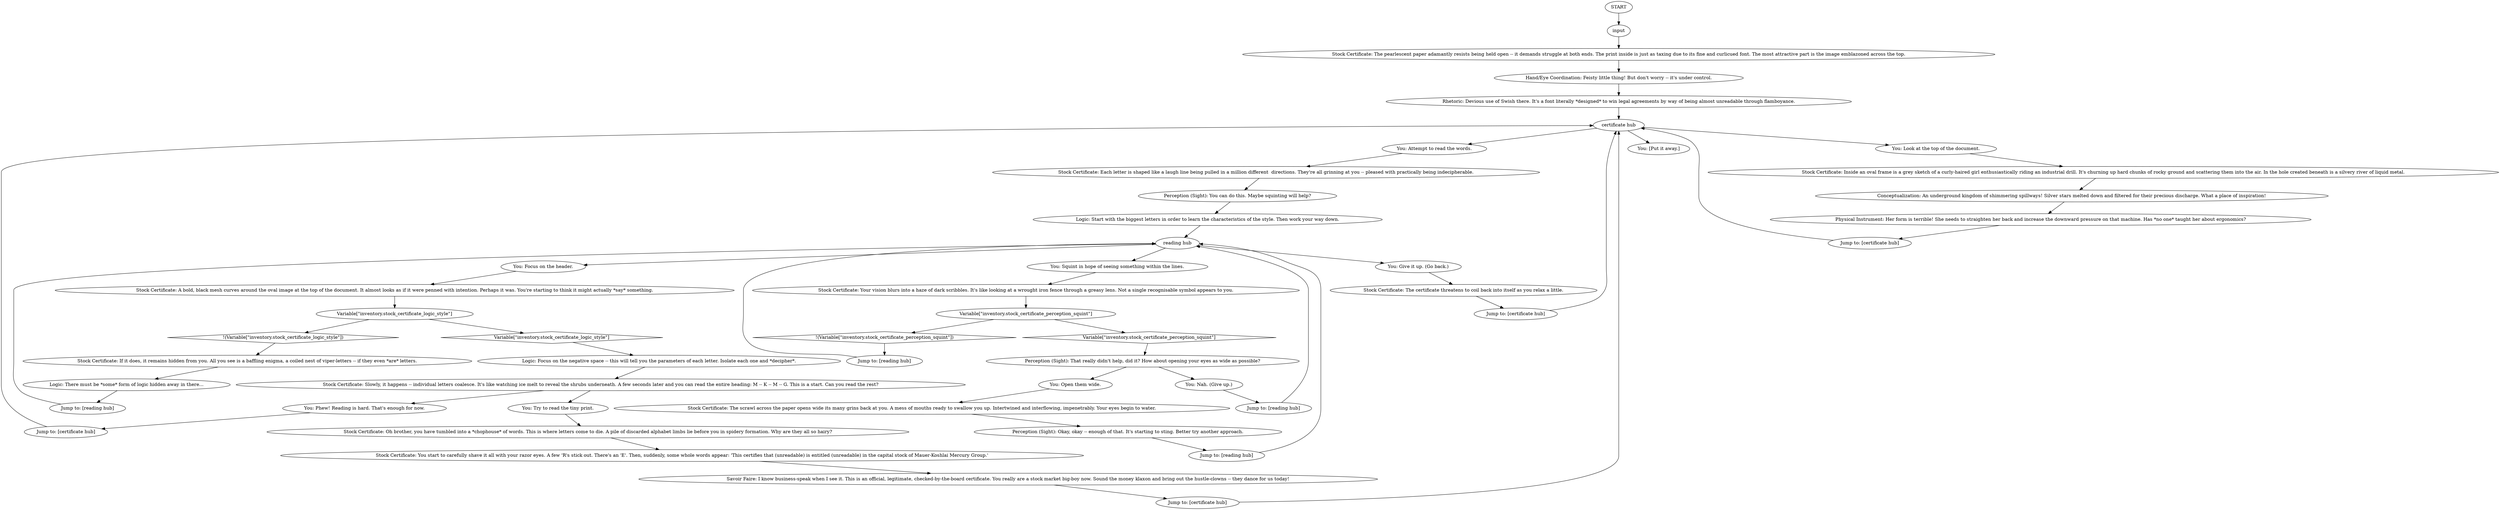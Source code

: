 # INVENTORY / STOCK CERTIFICATE
# Read the Stock Certificate traded with MRLBG
# ==================================================
digraph G {
	  0 [label="START"];
	  1 [label="input"];
	  3 [label="Stock Certificate: The scrawl across the paper opens wide its many grins back at you. A mess of mouths ready to swallow you up. Intertwined and interflowing, impenetrably. Your eyes begin to water."];
	  4 [label="Logic: Focus on the negative space -- this will tell you the parameters of each letter. Isolate each one and *decipher*."];
	  5 [label="Hand/Eye Coordination: Feisty little thing! But don't worry -- it's under control."];
	  6 [label="Variable[\"inventory.stock_certificate_perception_squint\"]"];
	  7 [label="Variable[\"inventory.stock_certificate_perception_squint\"]", shape=diamond];
	  8 [label="!(Variable[\"inventory.stock_certificate_perception_squint\"])", shape=diamond];
	  9 [label="Rhetoric: Devious use of Swish there. It's a font literally *designed* to win legal agreements by way of being almost unreadable through flamboyance."];
	  10 [label="Jump to: [certificate hub]"];
	  11 [label="certificate hub"];
	  12 [label="Variable[\"inventory.stock_certificate_logic_style\"]"];
	  13 [label="Variable[\"inventory.stock_certificate_logic_style\"]", shape=diamond];
	  14 [label="!(Variable[\"inventory.stock_certificate_logic_style\"])", shape=diamond];
	  15 [label="reading hub"];
	  16 [label="Perception (Sight): You can do this. Maybe squinting will help?"];
	  17 [label="Stock Certificate: Each letter is shaped like a laugh line being pulled in a million different  directions. They're all grinning at you -- pleased with practically being indecipherable."];
	  18 [label="You: Focus on the header."];
	  19 [label="Jump to: [reading hub]"];
	  20 [label="Stock Certificate: A bold, black mesh curves around the oval image at the top of the document. It almost looks as if it were penned with intention. Perhaps it was. You're starting to think it might actually *say* something."];
	  21 [label="Stock Certificate: Slowly, it happens -- individual letters coalesce. It's like watching ice melt to reveal the shrubs underneath. A few seconds later and you can read the entire heading: M -- K -- M -- G. This is a start. Can you read the rest?"];
	  22 [label="You: Phew! Reading is hard. That's enough for now."];
	  23 [label="Stock Certificate: Oh brother, you have tumbled into a *chophouse* of words. This is where letters come to die. A pile of discarded alphabet limbs lie before you in spidery formation. Why are they all so hairy?"];
	  24 [label="You: [Put it away.]"];
	  25 [label="Stock Certificate: The certificate threatens to coil back into itself as you relax a little."];
	  26 [label="Stock Certificate: You start to carefully shave it all with your razor eyes. A few 'R's stick out. There's an 'E'. Then, suddenly, some whole words appear: 'This certifies that (unreadable) is entitled (unreadable) in the capital stock of Mauer-Koshlai Mercury Group.'"];
	  27 [label="You: Look at the top of the document."];
	  28 [label="You: Attempt to read the words."];
	  29 [label="Stock Certificate: Your vision blurs into a haze of dark scribbles. It's like looking at a wrought iron fence through a greasy lens. Not a single recognisable symbol appears to you."];
	  30 [label="Perception (Sight): That really didn't help, did it? How about opening your eyes as wide as possible?"];
	  31 [label="Logic: Start with the biggest letters in order to learn the characteristics of the style. Then work your way down."];
	  32 [label="Jump to: [certificate hub]"];
	  33 [label="You: Open them wide."];
	  34 [label="Savoir Faire: I know business-speak when I see it. This is an official, legitimate, checked-by-the-board certificate. You really are a stock market big-boy now. Sound the money klaxon and bring out the hustle-clowns -- they dance for us today!"];
	  35 [label="Conceptualization: An underground kingdom of shimmering spillways! Silver stars melted down and filtered for their precious discharge. What a place of inspiration!"];
	  36 [label="Logic: There must be *some* form of logic hidden away in there..."];
	  37 [label="Jump to: [reading hub]"];
	  38 [label="Jump to: [reading hub]"];
	  39 [label="Jump to: [certificate hub]"];
	  40 [label="Stock Certificate: The pearlescent paper adamantly resists being held open -- it demands struggle at both ends. The print inside is just as taxing due to its fine and curlicued font. The most attractive part is the image emblazoned across the top."];
	  41 [label="You: Squint in hope of seeing something within the lines."];
	  42 [label="You: Give it up. (Go back.)"];
	  43 [label="You: Nah. (Give up.)"];
	  44 [label="Jump to: [reading hub]"];
	  45 [label="Perception (Sight): Okay, okay -- enough of that. It's starting to sting. Better try another approach."];
	  46 [label="Physical Instrument: Her form is terrible! She needs to straighten her back and increase the downward pressure on that machine. Has *no one* taught her about ergonomics?"];
	  47 [label="Jump to: [certificate hub]"];
	  48 [label="Stock Certificate: If it does, it remains hidden from you. All you see is a baffling enigma, a coiled nest of viper-letters -- if they even *are* letters."];
	  49 [label="You: Try to read the tiny print."];
	  50 [label="Stock Certificate: Inside an oval frame is a grey sketch of a curly-haired girl enthusiastically riding an industrial drill. It's churning up hard chunks of rocky ground and scattering them into the air. In the hole created beneath is a silvery river of liquid metal."];
	  0 -> 1
	  1 -> 40
	  3 -> 45
	  4 -> 21
	  5 -> 9
	  6 -> 8
	  6 -> 7
	  7 -> 30
	  8 -> 19
	  9 -> 11
	  10 -> 11
	  11 -> 24
	  11 -> 27
	  11 -> 28
	  12 -> 13
	  12 -> 14
	  13 -> 4
	  14 -> 48
	  15 -> 41
	  15 -> 18
	  15 -> 42
	  16 -> 31
	  17 -> 16
	  18 -> 20
	  19 -> 15
	  20 -> 12
	  21 -> 49
	  21 -> 22
	  22 -> 10
	  23 -> 26
	  25 -> 47
	  26 -> 34
	  27 -> 50
	  28 -> 17
	  29 -> 6
	  30 -> 33
	  30 -> 43
	  31 -> 15
	  32 -> 11
	  33 -> 3
	  34 -> 32
	  35 -> 46
	  36 -> 38
	  37 -> 15
	  38 -> 15
	  39 -> 11
	  40 -> 5
	  41 -> 29
	  42 -> 25
	  43 -> 37
	  44 -> 15
	  45 -> 44
	  46 -> 39
	  47 -> 11
	  48 -> 36
	  49 -> 23
	  50 -> 35
}

